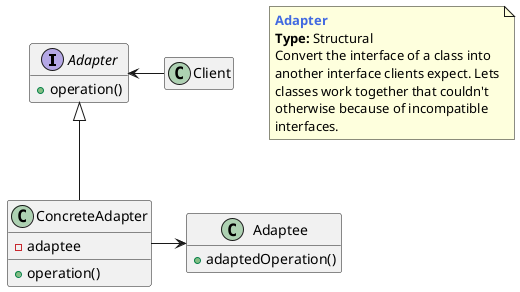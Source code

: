 @startuml ADAPTER

interface Adapter {
    + operation()
}

class Client

class ConcreteAdapter {
    - adaptee
    + operation()
}

class Adaptee {
    + adaptedOperation()
}

hide empty members

Adapter <- Client
Adapter <|-- ConcreteAdapter
ConcreteAdapter -> Adaptee

note as N1
    <b><color:royalBlue>Adapter</color></b>
    <b>Type:</b> Structural
    Convert the interface of a class into
    another interface clients expect. Lets
    classes work together that couldn't
    otherwise because of incompatible
    interfaces.
end note

@enduml
